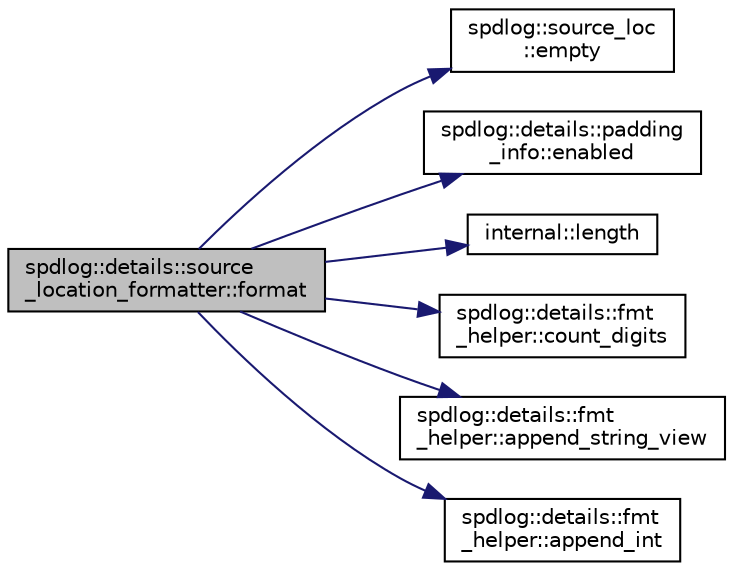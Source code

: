 digraph "spdlog::details::source_location_formatter::format"
{
  edge [fontname="Helvetica",fontsize="10",labelfontname="Helvetica",labelfontsize="10"];
  node [fontname="Helvetica",fontsize="10",shape=record];
  rankdir="LR";
  Node1 [label="spdlog::details::source\l_location_formatter::format",height=0.2,width=0.4,color="black", fillcolor="grey75", style="filled" fontcolor="black"];
  Node1 -> Node2 [color="midnightblue",fontsize="10",style="solid",fontname="Helvetica"];
  Node2 [label="spdlog::source_loc\l::empty",height=0.2,width=0.4,color="black", fillcolor="white", style="filled",URL="$structspdlog_1_1source__loc.html#a87cedeee3cb80521f33c3cf86651ae96"];
  Node1 -> Node3 [color="midnightblue",fontsize="10",style="solid",fontname="Helvetica"];
  Node3 [label="spdlog::details::padding\l_info::enabled",height=0.2,width=0.4,color="black", fillcolor="white", style="filled",URL="$structspdlog_1_1details_1_1padding__info.html#a009f766013195390ec24ce96804a1e3f"];
  Node1 -> Node4 [color="midnightblue",fontsize="10",style="solid",fontname="Helvetica"];
  Node4 [label="internal::length",height=0.2,width=0.4,color="black", fillcolor="white", style="filled",URL="$namespaceinternal.html#a30114b4fb436f94aede7b8dc977b33a5"];
  Node1 -> Node5 [color="midnightblue",fontsize="10",style="solid",fontname="Helvetica"];
  Node5 [label="spdlog::details::fmt\l_helper::count_digits",height=0.2,width=0.4,color="black", fillcolor="white", style="filled",URL="$namespacespdlog_1_1details_1_1fmt__helper.html#a976eeb3c4a42ccfb05437aa9a0d4d9f7"];
  Node1 -> Node6 [color="midnightblue",fontsize="10",style="solid",fontname="Helvetica"];
  Node6 [label="spdlog::details::fmt\l_helper::append_string_view",height=0.2,width=0.4,color="black", fillcolor="white", style="filled",URL="$namespacespdlog_1_1details_1_1fmt__helper.html#a603f4d0d8853a61610a0042d5d62fe94"];
  Node1 -> Node7 [color="midnightblue",fontsize="10",style="solid",fontname="Helvetica"];
  Node7 [label="spdlog::details::fmt\l_helper::append_int",height=0.2,width=0.4,color="black", fillcolor="white", style="filled",URL="$namespacespdlog_1_1details_1_1fmt__helper.html#a0d2621043fa718e54ffcaa2e9812dfa4"];
}
